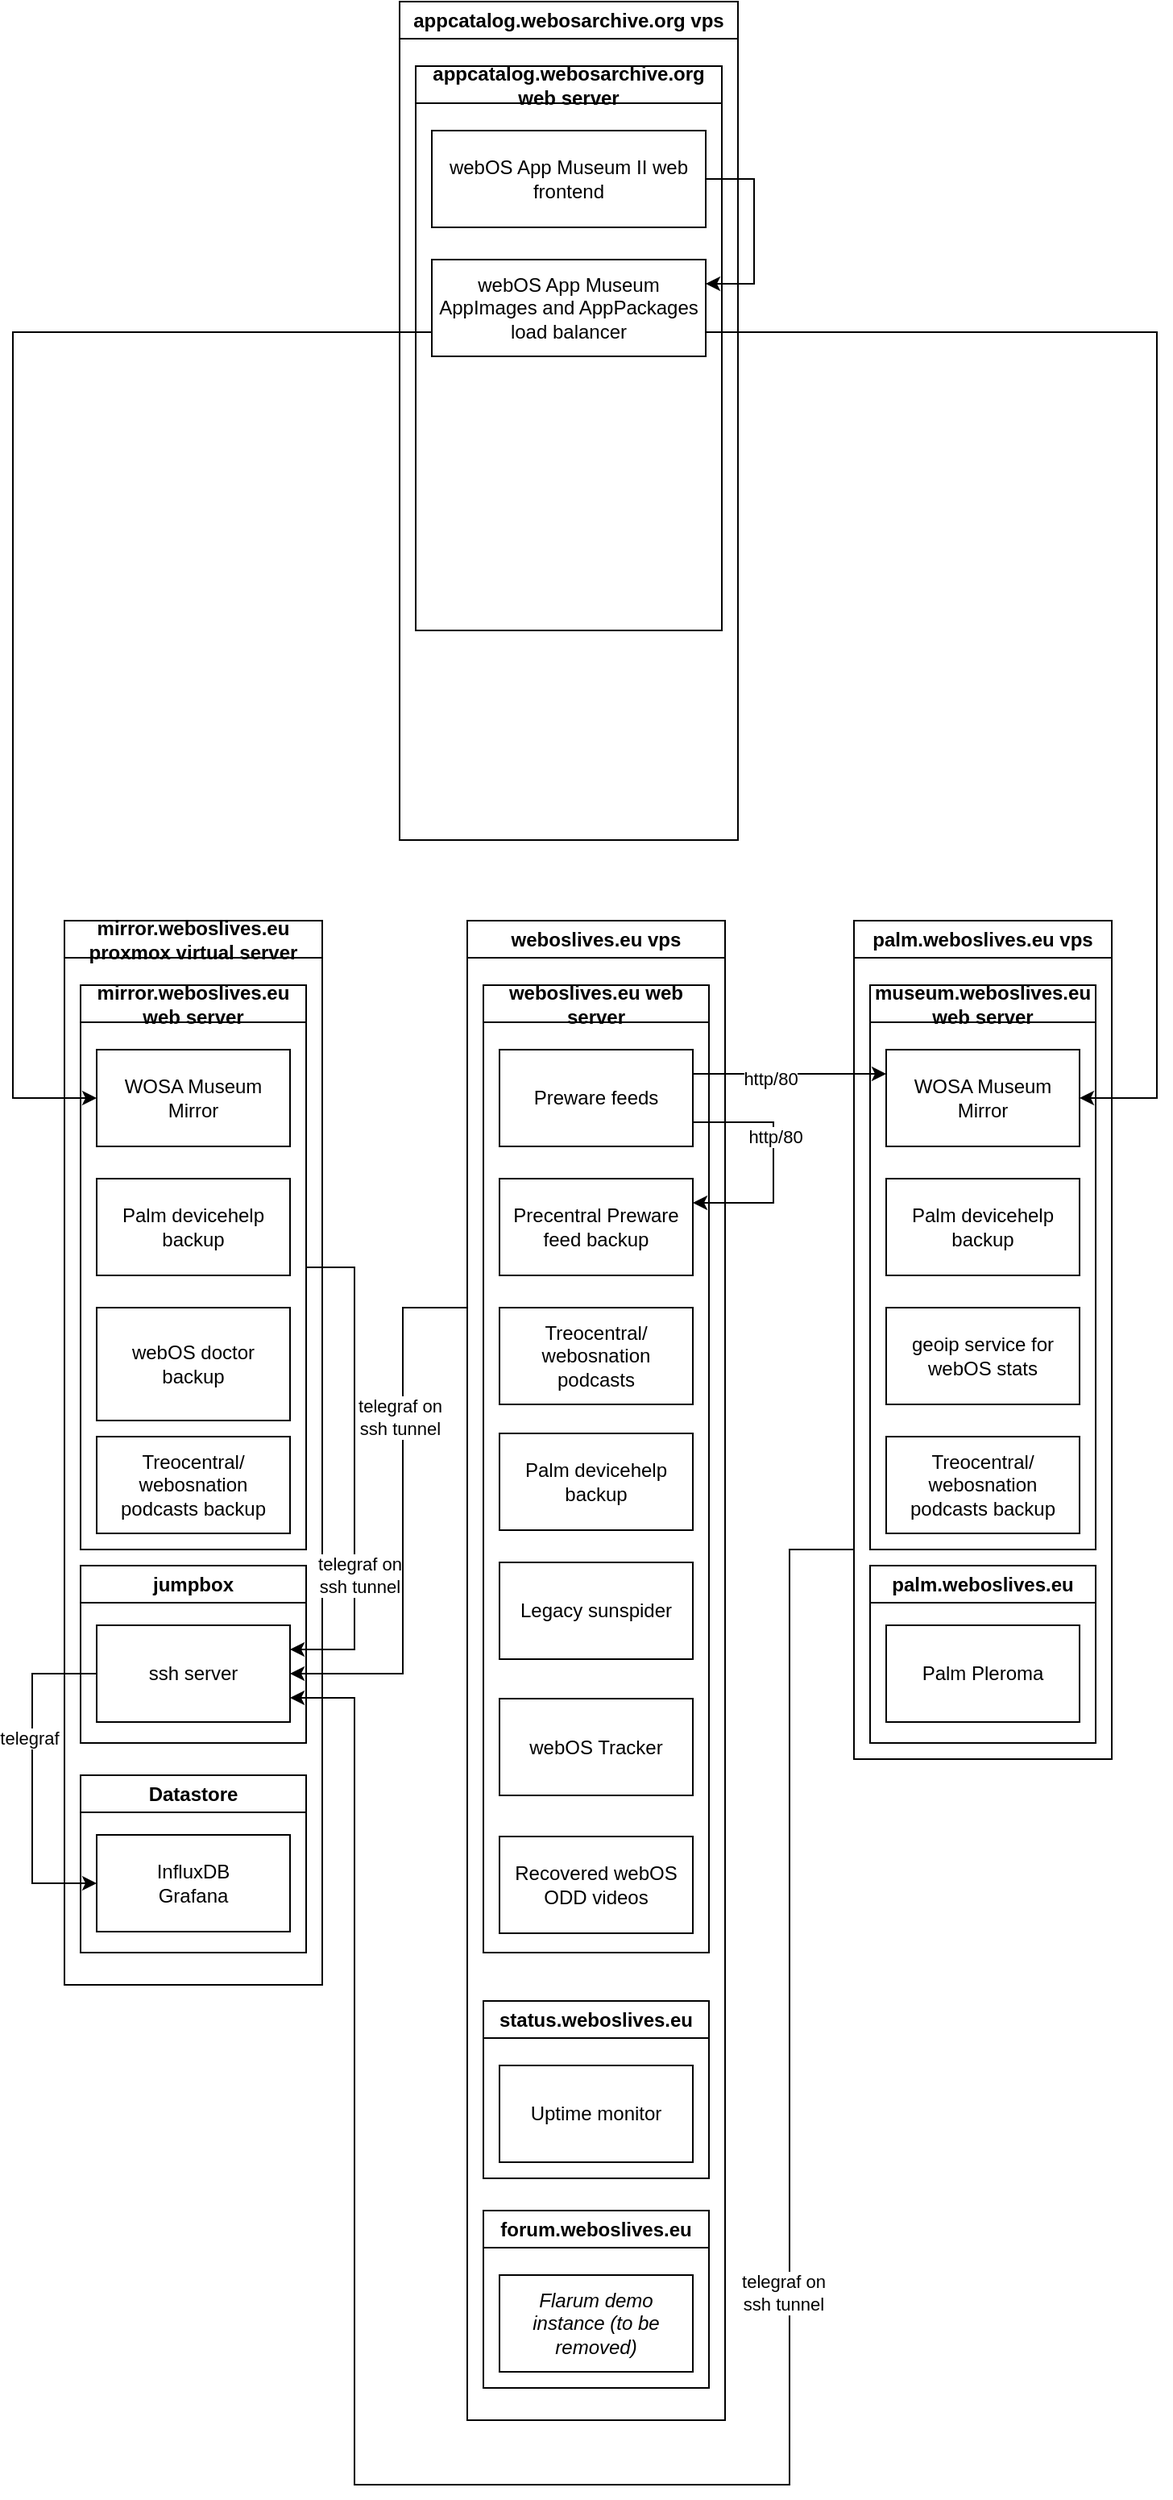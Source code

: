 <mxfile version="21.5.0" type="github">
  <diagram name="Page-1" id="cCbnzm1xCQD83DKspaT3">
    <mxGraphModel dx="1122" dy="1829" grid="1" gridSize="10" guides="1" tooltips="1" connect="1" arrows="1" fold="1" page="1" pageScale="1" pageWidth="827" pageHeight="1169" math="0" shadow="0">
      <root>
        <mxCell id="0" />
        <mxCell id="1" parent="0" />
        <mxCell id="PS-D71UFCIVm1v_QH7SR-17" value="weboslives.eu vps" style="swimlane;whiteSpace=wrap;html=1;" parent="1" vertex="1">
          <mxGeometry x="382" y="210" width="160" height="930" as="geometry" />
        </mxCell>
        <mxCell id="l4s4kaO-_cYa82F50tmw-3" value="weboslives.eu web server" style="swimlane;whiteSpace=wrap;html=1;" parent="PS-D71UFCIVm1v_QH7SR-17" vertex="1">
          <mxGeometry x="10" y="40" width="140" height="600" as="geometry">
            <mxRectangle x="310" y="190" width="120" height="30" as="alternateBounds" />
          </mxGeometry>
        </mxCell>
        <mxCell id="5oSPO5W26ucSjFXBTbh1-6" style="edgeStyle=orthogonalEdgeStyle;rounded=0;orthogonalLoop=1;jettySize=auto;html=1;exitX=1;exitY=0.75;exitDx=0;exitDy=0;entryX=1;entryY=0.25;entryDx=0;entryDy=0;" edge="1" parent="l4s4kaO-_cYa82F50tmw-3" source="l4s4kaO-_cYa82F50tmw-4" target="l4s4kaO-_cYa82F50tmw-5">
          <mxGeometry relative="1" as="geometry">
            <Array as="points">
              <mxPoint x="180" y="85" />
              <mxPoint x="180" y="135" />
            </Array>
          </mxGeometry>
        </mxCell>
        <mxCell id="5oSPO5W26ucSjFXBTbh1-7" value="http/80" style="edgeLabel;html=1;align=center;verticalAlign=middle;resizable=0;points=[];" vertex="1" connectable="0" parent="5oSPO5W26ucSjFXBTbh1-6">
          <mxGeometry x="-0.213" y="1" relative="1" as="geometry">
            <mxPoint as="offset" />
          </mxGeometry>
        </mxCell>
        <mxCell id="l4s4kaO-_cYa82F50tmw-4" value="Preware feeds" style="rounded=0;whiteSpace=wrap;html=1;" parent="l4s4kaO-_cYa82F50tmw-3" vertex="1">
          <mxGeometry x="10" y="40" width="120" height="60" as="geometry" />
        </mxCell>
        <mxCell id="l4s4kaO-_cYa82F50tmw-5" value="Precentral Preware feed backup" style="rounded=0;whiteSpace=wrap;html=1;" parent="l4s4kaO-_cYa82F50tmw-3" vertex="1">
          <mxGeometry x="10" y="120" width="120" height="60" as="geometry" />
        </mxCell>
        <mxCell id="PS-D71UFCIVm1v_QH7SR-1" value="Palm devicehelp backup" style="rounded=0;whiteSpace=wrap;html=1;" parent="l4s4kaO-_cYa82F50tmw-3" vertex="1">
          <mxGeometry x="10" y="278" width="120" height="60" as="geometry" />
        </mxCell>
        <mxCell id="PS-D71UFCIVm1v_QH7SR-2" value="Legacy sunspider" style="rounded=0;whiteSpace=wrap;html=1;" parent="l4s4kaO-_cYa82F50tmw-3" vertex="1">
          <mxGeometry x="10" y="358" width="120" height="60" as="geometry" />
        </mxCell>
        <mxCell id="PS-D71UFCIVm1v_QH7SR-3" value="webOS Tracker" style="rounded=0;whiteSpace=wrap;html=1;" parent="l4s4kaO-_cYa82F50tmw-3" vertex="1">
          <mxGeometry x="10" y="442.5" width="120" height="60" as="geometry" />
        </mxCell>
        <mxCell id="PS-D71UFCIVm1v_QH7SR-4" value="Recovered webOS ODD videos" style="rounded=0;whiteSpace=wrap;html=1;" parent="l4s4kaO-_cYa82F50tmw-3" vertex="1">
          <mxGeometry x="10" y="528" width="120" height="60" as="geometry" />
        </mxCell>
        <mxCell id="5oSPO5W26ucSjFXBTbh1-4" value="Treocentral/&lt;br&gt;webosnation podcasts" style="rounded=0;whiteSpace=wrap;html=1;" vertex="1" parent="l4s4kaO-_cYa82F50tmw-3">
          <mxGeometry x="10" y="200" width="120" height="60" as="geometry" />
        </mxCell>
        <mxCell id="PS-D71UFCIVm1v_QH7SR-18" value="status.weboslives.eu" style="swimlane;whiteSpace=wrap;html=1;" parent="PS-D71UFCIVm1v_QH7SR-17" vertex="1">
          <mxGeometry x="10" y="670" width="140" height="110" as="geometry" />
        </mxCell>
        <mxCell id="PS-D71UFCIVm1v_QH7SR-12" value="&lt;span style=&quot;font-style: normal;&quot;&gt;Uptime monitor&lt;/span&gt;" style="rounded=0;whiteSpace=wrap;html=1;fontStyle=2" parent="PS-D71UFCIVm1v_QH7SR-18" vertex="1">
          <mxGeometry x="10" y="40" width="120" height="60" as="geometry" />
        </mxCell>
        <mxCell id="PS-D71UFCIVm1v_QH7SR-51" value="forum.weboslives.eu" style="swimlane;whiteSpace=wrap;html=1;" parent="PS-D71UFCIVm1v_QH7SR-17" vertex="1">
          <mxGeometry x="10" y="800" width="140" height="110" as="geometry" />
        </mxCell>
        <mxCell id="PS-D71UFCIVm1v_QH7SR-52" value="Flarum demo instance (to be removed)" style="rounded=0;whiteSpace=wrap;html=1;fontStyle=2" parent="PS-D71UFCIVm1v_QH7SR-51" vertex="1">
          <mxGeometry x="10" y="40" width="120" height="60" as="geometry" />
        </mxCell>
        <mxCell id="5oSPO5W26ucSjFXBTbh1-12" style="edgeStyle=orthogonalEdgeStyle;rounded=0;orthogonalLoop=1;jettySize=auto;html=1;exitX=0;exitY=0.75;exitDx=0;exitDy=0;entryX=1;entryY=0.75;entryDx=0;entryDy=0;" edge="1" parent="1" source="PS-D71UFCIVm1v_QH7SR-31" target="PS-D71UFCIVm1v_QH7SR-43">
          <mxGeometry relative="1" as="geometry">
            <Array as="points">
              <mxPoint x="582" y="600" />
              <mxPoint x="582" y="1180" />
              <mxPoint x="312" y="1180" />
              <mxPoint x="312" y="692" />
            </Array>
          </mxGeometry>
        </mxCell>
        <mxCell id="5oSPO5W26ucSjFXBTbh1-13" value="telegraf on&lt;br&gt;ssh tunnel" style="edgeLabel;html=1;align=center;verticalAlign=middle;resizable=0;points=[];" vertex="1" connectable="0" parent="5oSPO5W26ucSjFXBTbh1-12">
          <mxGeometry x="-0.294" y="-4" relative="1" as="geometry">
            <mxPoint as="offset" />
          </mxGeometry>
        </mxCell>
        <mxCell id="PS-D71UFCIVm1v_QH7SR-31" value="palm.weboslives.eu vps" style="swimlane;whiteSpace=wrap;html=1;" parent="1" vertex="1">
          <mxGeometry x="622" y="210" width="160" height="520" as="geometry" />
        </mxCell>
        <mxCell id="PS-D71UFCIVm1v_QH7SR-39" value="palm.weboslives.eu" style="swimlane;whiteSpace=wrap;html=1;" parent="PS-D71UFCIVm1v_QH7SR-31" vertex="1">
          <mxGeometry x="10" y="400" width="140" height="110" as="geometry" />
        </mxCell>
        <mxCell id="PS-D71UFCIVm1v_QH7SR-10" value="Palm Pleroma" style="rounded=0;whiteSpace=wrap;html=1;" parent="PS-D71UFCIVm1v_QH7SR-39" vertex="1">
          <mxGeometry x="10" y="37" width="120" height="60" as="geometry" />
        </mxCell>
        <mxCell id="PS-D71UFCIVm1v_QH7SR-5" value="museum.weboslives.eu web server" style="swimlane;whiteSpace=wrap;html=1;" parent="PS-D71UFCIVm1v_QH7SR-31" vertex="1">
          <mxGeometry x="10" y="40" width="140" height="350" as="geometry">
            <mxRectangle x="310" y="190" width="120" height="30" as="alternateBounds" />
          </mxGeometry>
        </mxCell>
        <mxCell id="PS-D71UFCIVm1v_QH7SR-6" value="WOSA Museum Mirror" style="rounded=0;whiteSpace=wrap;html=1;" parent="PS-D71UFCIVm1v_QH7SR-5" vertex="1">
          <mxGeometry x="10" y="40" width="120" height="60" as="geometry" />
        </mxCell>
        <mxCell id="PS-D71UFCIVm1v_QH7SR-7" value="Palm devicehelp backup" style="rounded=0;whiteSpace=wrap;html=1;" parent="PS-D71UFCIVm1v_QH7SR-5" vertex="1">
          <mxGeometry x="10" y="120" width="120" height="60" as="geometry" />
        </mxCell>
        <mxCell id="PS-D71UFCIVm1v_QH7SR-8" value="geoip service for webOS stats" style="rounded=0;whiteSpace=wrap;html=1;" parent="PS-D71UFCIVm1v_QH7SR-5" vertex="1">
          <mxGeometry x="10" y="200" width="120" height="60" as="geometry" />
        </mxCell>
        <mxCell id="PS-D71UFCIVm1v_QH7SR-9" value="Treocentral/&lt;br style=&quot;border-color: var(--border-color);&quot;&gt;webosnation podcasts backup" style="rounded=0;whiteSpace=wrap;html=1;" parent="PS-D71UFCIVm1v_QH7SR-5" vertex="1">
          <mxGeometry x="10" y="280" width="120" height="60" as="geometry" />
        </mxCell>
        <mxCell id="PS-D71UFCIVm1v_QH7SR-41" value="mirror.weboslives.eu proxmox virtual server" style="swimlane;whiteSpace=wrap;html=1;" parent="1" vertex="1">
          <mxGeometry x="132" y="210" width="160" height="660" as="geometry" />
        </mxCell>
        <mxCell id="PS-D71UFCIVm1v_QH7SR-42" value="jumpbox" style="swimlane;whiteSpace=wrap;html=1;" parent="PS-D71UFCIVm1v_QH7SR-41" vertex="1">
          <mxGeometry x="10" y="400" width="140" height="110" as="geometry" />
        </mxCell>
        <mxCell id="PS-D71UFCIVm1v_QH7SR-43" value="ssh server" style="rounded=0;whiteSpace=wrap;html=1;" parent="PS-D71UFCIVm1v_QH7SR-42" vertex="1">
          <mxGeometry x="10" y="37" width="120" height="60" as="geometry" />
        </mxCell>
        <mxCell id="5oSPO5W26ucSjFXBTbh1-8" style="edgeStyle=orthogonalEdgeStyle;rounded=0;orthogonalLoop=1;jettySize=auto;html=1;exitX=1;exitY=0.5;exitDx=0;exitDy=0;entryX=1;entryY=0.25;entryDx=0;entryDy=0;" edge="1" parent="PS-D71UFCIVm1v_QH7SR-41" source="PS-D71UFCIVm1v_QH7SR-44" target="PS-D71UFCIVm1v_QH7SR-43">
          <mxGeometry relative="1" as="geometry">
            <Array as="points">
              <mxPoint x="180" y="215" />
              <mxPoint x="180" y="452" />
            </Array>
          </mxGeometry>
        </mxCell>
        <mxCell id="5oSPO5W26ucSjFXBTbh1-9" value="telegraf on&lt;br style=&quot;border-color: var(--border-color);&quot;&gt;ssh tunnel" style="edgeLabel;html=1;align=center;verticalAlign=middle;resizable=0;points=[];" vertex="1" connectable="0" parent="5oSPO5W26ucSjFXBTbh1-8">
          <mxGeometry x="0.439" y="3" relative="1" as="geometry">
            <mxPoint as="offset" />
          </mxGeometry>
        </mxCell>
        <mxCell id="PS-D71UFCIVm1v_QH7SR-44" value="mirror.weboslives.eu web server" style="swimlane;whiteSpace=wrap;html=1;" parent="PS-D71UFCIVm1v_QH7SR-41" vertex="1">
          <mxGeometry x="10" y="40" width="140" height="350" as="geometry">
            <mxRectangle x="310" y="190" width="120" height="30" as="alternateBounds" />
          </mxGeometry>
        </mxCell>
        <mxCell id="PS-D71UFCIVm1v_QH7SR-45" value="WOSA Museum Mirror" style="rounded=0;whiteSpace=wrap;html=1;" parent="PS-D71UFCIVm1v_QH7SR-44" vertex="1">
          <mxGeometry x="10" y="40" width="120" height="60" as="geometry" />
        </mxCell>
        <mxCell id="PS-D71UFCIVm1v_QH7SR-46" value="Palm devicehelp backup" style="rounded=0;whiteSpace=wrap;html=1;" parent="PS-D71UFCIVm1v_QH7SR-44" vertex="1">
          <mxGeometry x="10" y="120" width="120" height="60" as="geometry" />
        </mxCell>
        <mxCell id="PS-D71UFCIVm1v_QH7SR-48" value="Treocentral/&lt;br style=&quot;border-color: var(--border-color);&quot;&gt;webosnation podcasts backup" style="rounded=0;whiteSpace=wrap;html=1;" parent="PS-D71UFCIVm1v_QH7SR-44" vertex="1">
          <mxGeometry x="10" y="280" width="120" height="60" as="geometry" />
        </mxCell>
        <mxCell id="PS-D71UFCIVm1v_QH7SR-47" value="webOS doctor backup" style="rounded=0;whiteSpace=wrap;html=1;" parent="PS-D71UFCIVm1v_QH7SR-44" vertex="1">
          <mxGeometry x="10" y="200" width="120" height="70" as="geometry" />
        </mxCell>
        <mxCell id="5oSPO5W26ucSjFXBTbh1-14" value="Datastore" style="swimlane;whiteSpace=wrap;html=1;" vertex="1" parent="PS-D71UFCIVm1v_QH7SR-41">
          <mxGeometry x="10" y="530" width="140" height="110" as="geometry" />
        </mxCell>
        <mxCell id="5oSPO5W26ucSjFXBTbh1-15" value="InfluxDB&lt;br&gt;Grafana" style="rounded=0;whiteSpace=wrap;html=1;" vertex="1" parent="5oSPO5W26ucSjFXBTbh1-14">
          <mxGeometry x="10" y="37" width="120" height="60" as="geometry" />
        </mxCell>
        <mxCell id="5oSPO5W26ucSjFXBTbh1-16" style="edgeStyle=orthogonalEdgeStyle;rounded=0;orthogonalLoop=1;jettySize=auto;html=1;exitX=0;exitY=0.5;exitDx=0;exitDy=0;entryX=0;entryY=0.5;entryDx=0;entryDy=0;" edge="1" parent="PS-D71UFCIVm1v_QH7SR-41" source="PS-D71UFCIVm1v_QH7SR-43" target="5oSPO5W26ucSjFXBTbh1-15">
          <mxGeometry relative="1" as="geometry">
            <Array as="points">
              <mxPoint x="-20" y="467" />
              <mxPoint x="-20" y="597" />
            </Array>
          </mxGeometry>
        </mxCell>
        <mxCell id="5oSPO5W26ucSjFXBTbh1-17" value="telegraf" style="edgeLabel;html=1;align=center;verticalAlign=middle;resizable=0;points=[];" vertex="1" connectable="0" parent="5oSPO5W26ucSjFXBTbh1-16">
          <mxGeometry x="-0.238" y="-2" relative="1" as="geometry">
            <mxPoint as="offset" />
          </mxGeometry>
        </mxCell>
        <mxCell id="5oSPO5W26ucSjFXBTbh1-1" style="edgeStyle=orthogonalEdgeStyle;rounded=0;orthogonalLoop=1;jettySize=auto;html=1;exitX=1;exitY=0.25;exitDx=0;exitDy=0;entryX=0;entryY=0.25;entryDx=0;entryDy=0;" edge="1" parent="1" source="l4s4kaO-_cYa82F50tmw-4" target="PS-D71UFCIVm1v_QH7SR-6">
          <mxGeometry relative="1" as="geometry" />
        </mxCell>
        <mxCell id="5oSPO5W26ucSjFXBTbh1-5" value="http/80" style="edgeLabel;html=1;align=center;verticalAlign=middle;resizable=0;points=[];" vertex="1" connectable="0" parent="5oSPO5W26ucSjFXBTbh1-1">
          <mxGeometry x="-0.2" y="-3" relative="1" as="geometry">
            <mxPoint as="offset" />
          </mxGeometry>
        </mxCell>
        <mxCell id="5oSPO5W26ucSjFXBTbh1-10" style="edgeStyle=orthogonalEdgeStyle;rounded=0;orthogonalLoop=1;jettySize=auto;html=1;exitX=0;exitY=0.25;exitDx=0;exitDy=0;entryX=1;entryY=0.5;entryDx=0;entryDy=0;" edge="1" parent="1" source="PS-D71UFCIVm1v_QH7SR-17" target="PS-D71UFCIVm1v_QH7SR-43">
          <mxGeometry relative="1" as="geometry">
            <Array as="points">
              <mxPoint x="342" y="450" />
              <mxPoint x="342" y="677" />
            </Array>
          </mxGeometry>
        </mxCell>
        <mxCell id="5oSPO5W26ucSjFXBTbh1-11" value="telegraf on&lt;br style=&quot;border-color: var(--border-color);&quot;&gt;ssh tunnel" style="edgeLabel;html=1;align=center;verticalAlign=middle;resizable=0;points=[];" vertex="1" connectable="0" parent="5oSPO5W26ucSjFXBTbh1-10">
          <mxGeometry x="-0.329" y="-2" relative="1" as="geometry">
            <mxPoint as="offset" />
          </mxGeometry>
        </mxCell>
        <mxCell id="5oSPO5W26ucSjFXBTbh1-19" value="appcatalog.webosarchive.org vps" style="swimlane;whiteSpace=wrap;html=1;" vertex="1" parent="1">
          <mxGeometry x="340" y="-360" width="210" height="520" as="geometry" />
        </mxCell>
        <mxCell id="5oSPO5W26ucSjFXBTbh1-22" value="appcatalog.webosarchive.org web server" style="swimlane;whiteSpace=wrap;html=1;" vertex="1" parent="5oSPO5W26ucSjFXBTbh1-19">
          <mxGeometry x="10" y="40" width="190" height="350" as="geometry">
            <mxRectangle x="310" y="190" width="120" height="30" as="alternateBounds" />
          </mxGeometry>
        </mxCell>
        <mxCell id="5oSPO5W26ucSjFXBTbh1-28" style="edgeStyle=orthogonalEdgeStyle;rounded=0;orthogonalLoop=1;jettySize=auto;html=1;exitX=1;exitY=0.5;exitDx=0;exitDy=0;entryX=1;entryY=0.25;entryDx=0;entryDy=0;" edge="1" parent="5oSPO5W26ucSjFXBTbh1-22" source="5oSPO5W26ucSjFXBTbh1-23" target="5oSPO5W26ucSjFXBTbh1-27">
          <mxGeometry relative="1" as="geometry">
            <Array as="points">
              <mxPoint x="210" y="70" />
              <mxPoint x="210" y="135" />
            </Array>
          </mxGeometry>
        </mxCell>
        <mxCell id="5oSPO5W26ucSjFXBTbh1-23" value="webOS App Museum II web frontend" style="rounded=0;whiteSpace=wrap;html=1;" vertex="1" parent="5oSPO5W26ucSjFXBTbh1-22">
          <mxGeometry x="10" y="40" width="170" height="60" as="geometry" />
        </mxCell>
        <mxCell id="5oSPO5W26ucSjFXBTbh1-27" value="webOS App Museum AppImages and AppPackages load balancer" style="rounded=0;whiteSpace=wrap;html=1;" vertex="1" parent="5oSPO5W26ucSjFXBTbh1-22">
          <mxGeometry x="10" y="120" width="170" height="60" as="geometry" />
        </mxCell>
        <mxCell id="5oSPO5W26ucSjFXBTbh1-29" style="edgeStyle=orthogonalEdgeStyle;rounded=0;orthogonalLoop=1;jettySize=auto;html=1;exitX=1;exitY=0.75;exitDx=0;exitDy=0;entryX=1;entryY=0.5;entryDx=0;entryDy=0;" edge="1" parent="1" source="5oSPO5W26ucSjFXBTbh1-27" target="PS-D71UFCIVm1v_QH7SR-6">
          <mxGeometry relative="1" as="geometry">
            <Array as="points">
              <mxPoint x="810" y="-155" />
              <mxPoint x="810" y="320" />
            </Array>
          </mxGeometry>
        </mxCell>
        <mxCell id="5oSPO5W26ucSjFXBTbh1-30" style="edgeStyle=orthogonalEdgeStyle;rounded=0;orthogonalLoop=1;jettySize=auto;html=1;exitX=0;exitY=0.75;exitDx=0;exitDy=0;entryX=0;entryY=0.5;entryDx=0;entryDy=0;" edge="1" parent="1" source="5oSPO5W26ucSjFXBTbh1-27" target="PS-D71UFCIVm1v_QH7SR-45">
          <mxGeometry relative="1" as="geometry">
            <Array as="points">
              <mxPoint x="100" y="-155" />
              <mxPoint x="100" y="320" />
            </Array>
          </mxGeometry>
        </mxCell>
      </root>
    </mxGraphModel>
  </diagram>
</mxfile>
